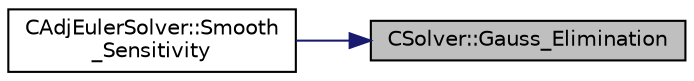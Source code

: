digraph "CSolver::Gauss_Elimination"
{
 // LATEX_PDF_SIZE
  edge [fontname="Helvetica",fontsize="10",labelfontname="Helvetica",labelfontsize="10"];
  node [fontname="Helvetica",fontsize="10",shape=record];
  rankdir="RL";
  Node1 [label="CSolver::Gauss_Elimination",height=0.2,width=0.4,color="black", fillcolor="grey75", style="filled", fontcolor="black",tooltip="Gauss method for solving a linear system."];
  Node1 -> Node2 [dir="back",color="midnightblue",fontsize="10",style="solid",fontname="Helvetica"];
  Node2 [label="CAdjEulerSolver::Smooth\l_Sensitivity",height=0.2,width=0.4,color="black", fillcolor="white", style="filled",URL="$classCAdjEulerSolver.html#ab176420b1becfbe18af0ec3093f1a376",tooltip="Smooth the inviscid sensitivity of the functional."];
}
